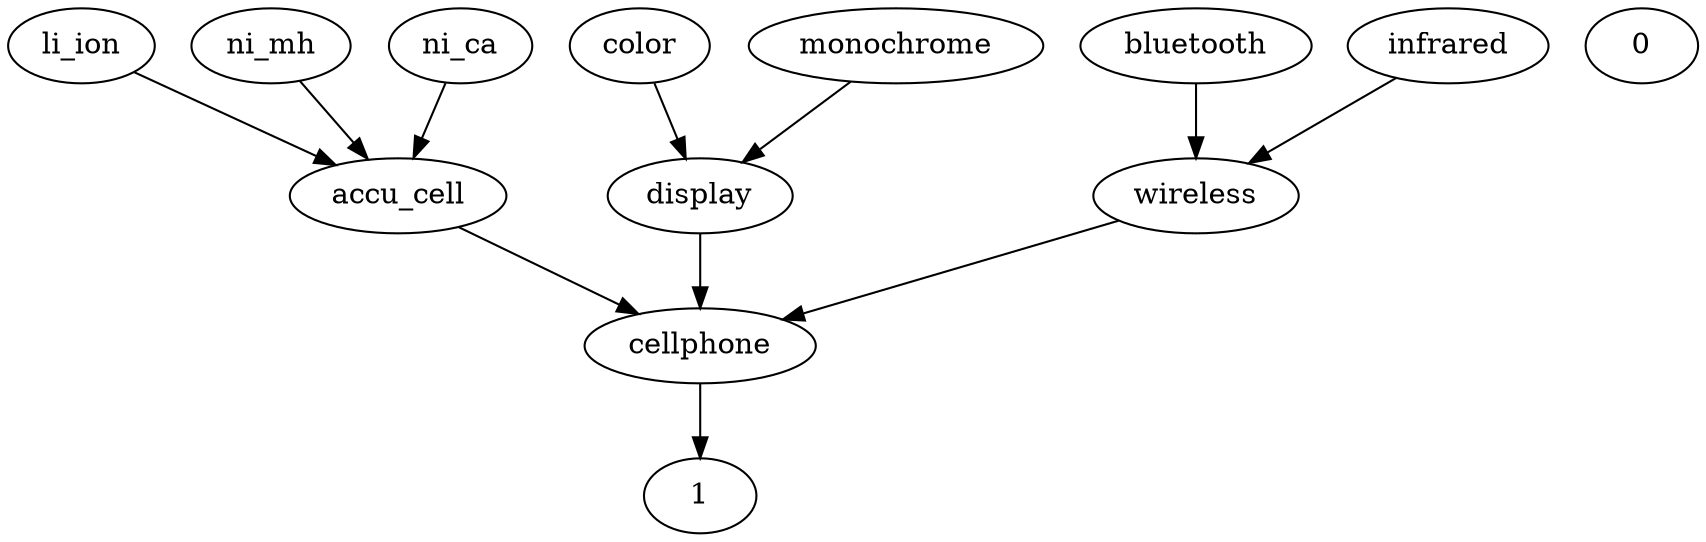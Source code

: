 digraph G {
  wireless;
  li_ion;
  bluetooth;
  color;
  accu_cell;
  display;
  cellphone;
  ni_mh;
  ni_ca;
  0;
  infrared;
  1;
  monochrome;
  bluetooth -> wireless;
  wireless -> cellphone;
  cellphone -> 1;
  ni_ca -> accu_cell;
  li_ion -> accu_cell;
  color -> display;
  infrared -> wireless;
  ni_mh -> accu_cell;
  accu_cell -> cellphone;
  monochrome -> display;
  display -> cellphone;
}

